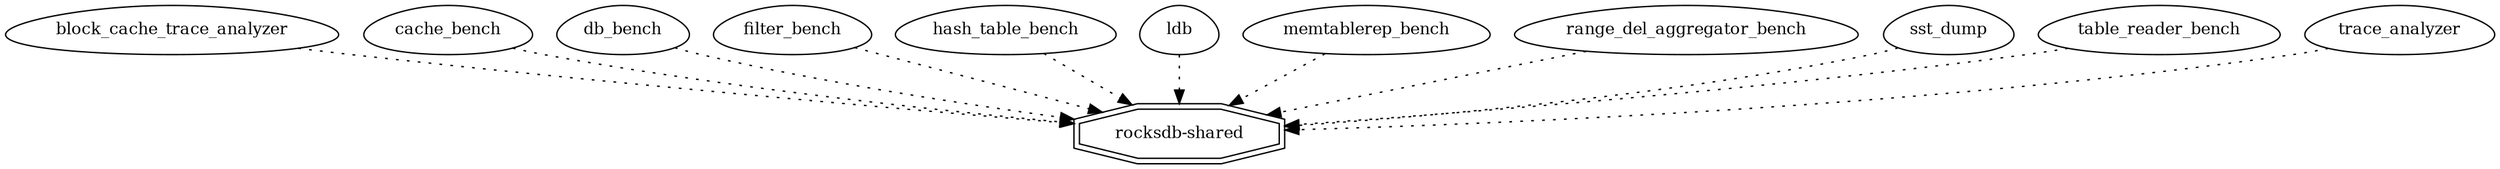 digraph "rocksdb-shared" {
node [
  fontsize = "12"
];
    "node50" [ label = "rocksdb-shared", shape = doubleoctagon ];
    "node49" [ label = "block_cache_trace_analyzer", shape = egg ];
    "node49" -> "node50" [ style = dotted ] // block_cache_trace_analyzer -> rocksdb-shared
    "node52" [ label = "cache_bench", shape = egg ];
    "node52" -> "node50" [ style = dotted ] // cache_bench -> rocksdb-shared
    "node65" [ label = "db_bench", shape = egg ];
    "node65" -> "node50" [ style = dotted ] // db_bench -> rocksdb-shared
    "node73" [ label = "filter_bench", shape = egg ];
    "node73" -> "node50" [ style = dotted ] // filter_bench -> rocksdb-shared
    "node76" [ label = "hash_table_bench", shape = egg ];
    "node76" -> "node50" [ style = dotted ] // hash_table_bench -> rocksdb-shared
    "node81" [ label = "ldb", shape = egg ];
    "node81" -> "node50" [ style = dotted ] // ldb -> rocksdb-shared
    "node83" [ label = "memtablerep_bench", shape = egg ];
    "node83" -> "node50" [ style = dotted ] // memtablerep_bench -> rocksdb-shared
    "node89" [ label = "range_del_aggregator_bench", shape = egg ];
    "node89" -> "node50" [ style = dotted ] // range_del_aggregator_bench -> rocksdb-shared
    "node91" [ label = "sst_dump", shape = egg ];
    "node91" -> "node50" [ style = dotted ] // sst_dump -> rocksdb-shared
    "node96" [ label = "table_reader_bench", shape = egg ];
    "node96" -> "node50" [ style = dotted ] // table_reader_bench -> rocksdb-shared
    "node129" [ label = "trace_analyzer", shape = egg ];
    "node129" -> "node50" [ style = dotted ] // trace_analyzer -> rocksdb-shared
}
